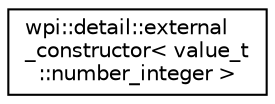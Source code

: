 digraph "Graphical Class Hierarchy"
{
  edge [fontname="Helvetica",fontsize="10",labelfontname="Helvetica",labelfontsize="10"];
  node [fontname="Helvetica",fontsize="10",shape=record];
  rankdir="LR";
  Node1 [label="wpi::detail::external\l_constructor\< value_t\l::number_integer \>",height=0.2,width=0.4,color="black", fillcolor="white", style="filled",URL="$structwpi_1_1detail_1_1external__constructor_3_01value__t_1_1number__integer_01_4.html"];
}
